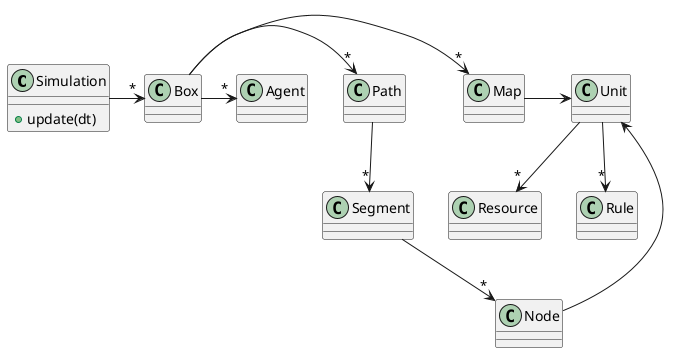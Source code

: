 @startuml

class Simulation {
+update(dt)
}

class Box 

Simulation -> "*" Box
Box -> "*" Map
Box -> "*" Path
Box -> "*" Agent

Path --> "*" Segment
Segment --> "*" Node

Unit --> "*" Resource
Unit --> "*" Rule

Map -> Unit
Unit <- Node

@enduml
